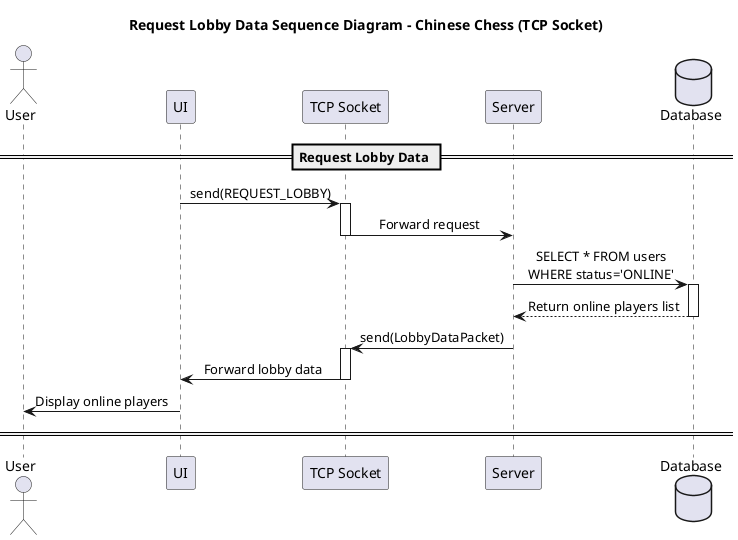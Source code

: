 @startuml
title Request Lobby Data Sequence Diagram - Chinese Chess (TCP Socket)

skinparam sequenceMessageAlign center
skinparam responseMessageBelowArrow true

actor User
participant "UI" as UI
participant "TCP Socket" as Socket
participant "Server" as Server
database "Database" as DB

== Request Lobby Data ==
UI -> Socket: send(REQUEST_LOBBY)
activate Socket
Socket -> Server: Forward request
deactivate Socket
            
Server -> DB: SELECT * FROM users\nWHERE status='ONLINE'
activate DB
DB --> Server: Return online players list
deactivate DB
            
Server -> Socket: send(LobbyDataPacket)
activate Socket
Socket -> UI: Forward lobby data
deactivate Socket
            
UI -> User: Display online players

deactivate UI
deactivate Server
== ==
@enduml